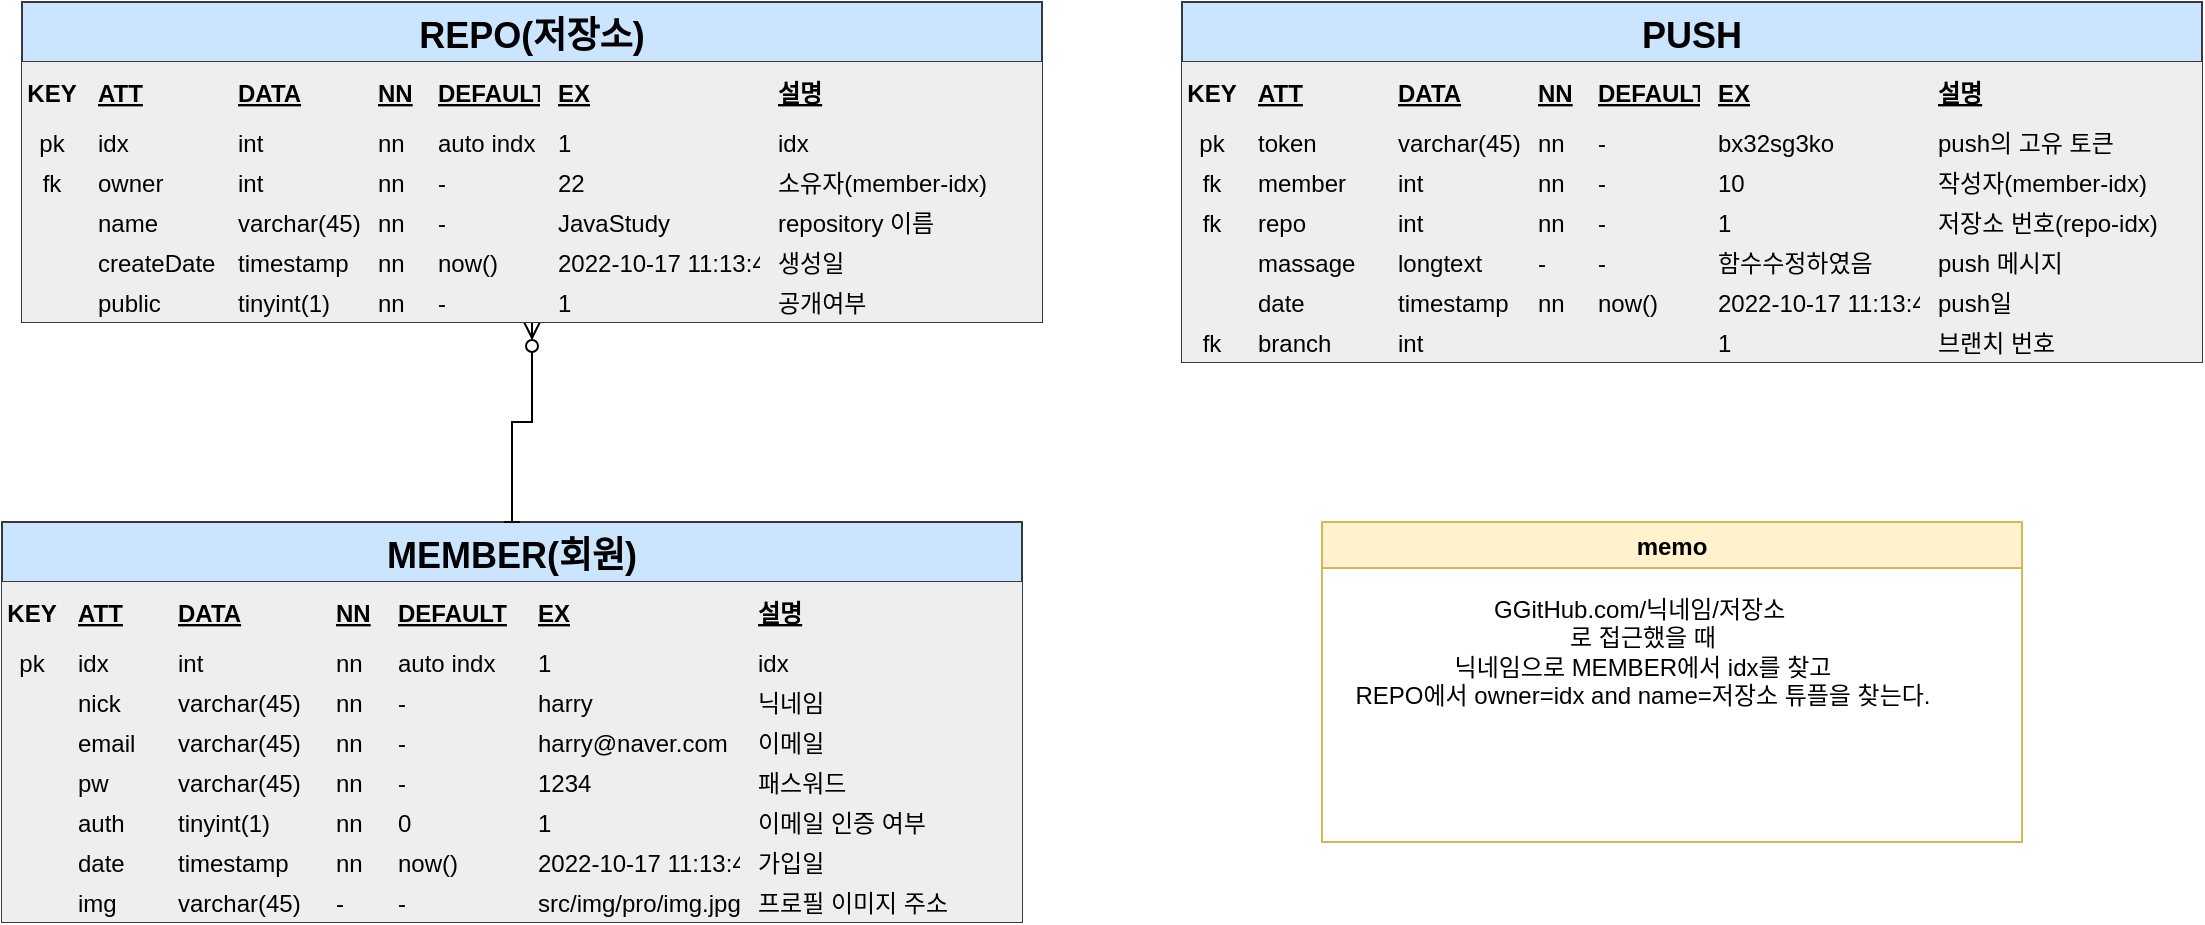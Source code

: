 <mxfile version="20.4.1" type="github">
  <diagram id="R2lEEEUBdFMjLlhIrx00" name="Page-1">
    <mxGraphModel dx="2220" dy="2787" grid="1" gridSize="10" guides="1" tooltips="1" connect="1" arrows="1" fold="1" page="1" pageScale="1" pageWidth="1200" pageHeight="1920" math="0" shadow="0" extFonts="Permanent Marker^https://fonts.googleapis.com/css?family=Permanent+Marker">
      <root>
        <mxCell id="0" />
        <mxCell id="1" parent="0" />
        <object label="MEMBER(회원)" idx="" id="C-vyLk0tnHw3VtMMgP7b-23">
          <mxCell style="shape=table;startSize=30;container=1;collapsible=1;childLayout=tableLayout;fixedRows=1;rowLines=0;fontStyle=1;align=center;resizeLast=1;fillColor=#cce5ff;strokeColor=#36393d;fontSize=18;" parent="1" vertex="1">
            <mxGeometry x="-1180" y="-740" width="510" height="200" as="geometry" />
          </mxCell>
        </object>
        <mxCell id="C-vyLk0tnHw3VtMMgP7b-24" value="" style="shape=partialRectangle;collapsible=0;dropTarget=0;pointerEvents=0;fillColor=#eeeeee;points=[[0,0.5],[1,0.5]];portConstraint=eastwest;top=0;left=0;right=0;bottom=1;strokeColor=#36393d;" parent="C-vyLk0tnHw3VtMMgP7b-23" vertex="1">
          <mxGeometry y="30" width="510" height="30" as="geometry" />
        </mxCell>
        <mxCell id="C-vyLk0tnHw3VtMMgP7b-25" value="KEY" style="shape=partialRectangle;overflow=hidden;connectable=0;fillColor=#eeeeee;top=0;left=0;bottom=0;right=0;fontStyle=1;strokeColor=#36393d;" parent="C-vyLk0tnHw3VtMMgP7b-24" vertex="1">
          <mxGeometry width="30" height="30" as="geometry">
            <mxRectangle width="30" height="30" as="alternateBounds" />
          </mxGeometry>
        </mxCell>
        <mxCell id="C-vyLk0tnHw3VtMMgP7b-26" value="ATT" style="shape=partialRectangle;overflow=hidden;connectable=0;fillColor=#eeeeee;top=0;left=0;bottom=0;right=0;align=left;spacingLeft=6;fontStyle=5;strokeColor=#36393d;" parent="C-vyLk0tnHw3VtMMgP7b-24" vertex="1">
          <mxGeometry x="30" width="50" height="30" as="geometry">
            <mxRectangle width="50" height="30" as="alternateBounds" />
          </mxGeometry>
        </mxCell>
        <mxCell id="lmOcfVDpMMb4SoSBJFk1-18" value="DATA" style="shape=partialRectangle;overflow=hidden;connectable=0;fillColor=#eeeeee;top=0;left=0;bottom=0;right=0;align=left;spacingLeft=6;fontStyle=5;strokeColor=#36393d;" parent="C-vyLk0tnHw3VtMMgP7b-24" vertex="1">
          <mxGeometry x="80" width="79" height="30" as="geometry">
            <mxRectangle width="79" height="30" as="alternateBounds" />
          </mxGeometry>
        </mxCell>
        <mxCell id="lmOcfVDpMMb4SoSBJFk1-21" value="NN" style="shape=partialRectangle;overflow=hidden;connectable=0;fillColor=#eeeeee;top=0;left=0;bottom=0;right=0;align=left;spacingLeft=6;fontStyle=5;strokeColor=#36393d;" parent="C-vyLk0tnHw3VtMMgP7b-24" vertex="1">
          <mxGeometry x="159" width="31" height="30" as="geometry">
            <mxRectangle width="31" height="30" as="alternateBounds" />
          </mxGeometry>
        </mxCell>
        <mxCell id="lmOcfVDpMMb4SoSBJFk1-23" value="DEFAULT" style="shape=partialRectangle;overflow=hidden;connectable=0;fillColor=#eeeeee;top=0;left=0;bottom=0;right=0;align=left;spacingLeft=6;fontStyle=5;strokeColor=#36393d;" parent="C-vyLk0tnHw3VtMMgP7b-24" vertex="1">
          <mxGeometry x="190" width="70" height="30" as="geometry">
            <mxRectangle width="70" height="30" as="alternateBounds" />
          </mxGeometry>
        </mxCell>
        <mxCell id="lmOcfVDpMMb4SoSBJFk1-63" value="EX" style="shape=partialRectangle;overflow=hidden;connectable=0;fillColor=#eeeeee;top=0;left=0;bottom=0;right=0;align=left;spacingLeft=6;fontStyle=5;strokeColor=#36393d;" parent="C-vyLk0tnHw3VtMMgP7b-24" vertex="1">
          <mxGeometry x="260" width="110" height="30" as="geometry">
            <mxRectangle width="110" height="30" as="alternateBounds" />
          </mxGeometry>
        </mxCell>
        <mxCell id="yEf2gbcgYrwrFwAvnMjx-94" value="설명" style="shape=partialRectangle;overflow=hidden;connectable=0;fillColor=#eeeeee;top=0;left=0;bottom=0;right=0;align=left;spacingLeft=6;fontStyle=5;strokeColor=#36393d;" vertex="1" parent="C-vyLk0tnHw3VtMMgP7b-24">
          <mxGeometry x="370" width="140" height="30" as="geometry">
            <mxRectangle width="140" height="30" as="alternateBounds" />
          </mxGeometry>
        </mxCell>
        <mxCell id="lmOcfVDpMMb4SoSBJFk1-57" style="shape=partialRectangle;collapsible=0;dropTarget=0;pointerEvents=0;fillColor=#eeeeee;points=[[0,0.5],[1,0.5]];portConstraint=eastwest;top=0;left=0;right=0;bottom=0;strokeColor=#36393d;" parent="C-vyLk0tnHw3VtMMgP7b-23" vertex="1">
          <mxGeometry y="60" width="510" height="20" as="geometry" />
        </mxCell>
        <mxCell id="lmOcfVDpMMb4SoSBJFk1-58" value="pk" style="shape=partialRectangle;overflow=hidden;connectable=0;fillColor=#eeeeee;top=0;left=0;bottom=0;right=0;strokeColor=#36393d;" parent="lmOcfVDpMMb4SoSBJFk1-57" vertex="1">
          <mxGeometry width="30" height="20" as="geometry">
            <mxRectangle width="30" height="20" as="alternateBounds" />
          </mxGeometry>
        </mxCell>
        <mxCell id="lmOcfVDpMMb4SoSBJFk1-59" value="idx" style="shape=partialRectangle;overflow=hidden;connectable=0;fillColor=#eeeeee;top=0;left=0;bottom=0;right=0;align=left;spacingLeft=6;strokeColor=#36393d;" parent="lmOcfVDpMMb4SoSBJFk1-57" vertex="1">
          <mxGeometry x="30" width="50" height="20" as="geometry">
            <mxRectangle width="50" height="20" as="alternateBounds" />
          </mxGeometry>
        </mxCell>
        <mxCell id="lmOcfVDpMMb4SoSBJFk1-60" value="int" style="shape=partialRectangle;overflow=hidden;connectable=0;fillColor=#eeeeee;top=0;left=0;bottom=0;right=0;align=left;spacingLeft=6;strokeColor=#36393d;" parent="lmOcfVDpMMb4SoSBJFk1-57" vertex="1">
          <mxGeometry x="80" width="79" height="20" as="geometry">
            <mxRectangle width="79" height="20" as="alternateBounds" />
          </mxGeometry>
        </mxCell>
        <mxCell id="lmOcfVDpMMb4SoSBJFk1-61" value="nn" style="shape=partialRectangle;overflow=hidden;connectable=0;fillColor=#eeeeee;top=0;left=0;bottom=0;right=0;align=left;spacingLeft=6;strokeColor=#36393d;" parent="lmOcfVDpMMb4SoSBJFk1-57" vertex="1">
          <mxGeometry x="159" width="31" height="20" as="geometry">
            <mxRectangle width="31" height="20" as="alternateBounds" />
          </mxGeometry>
        </mxCell>
        <mxCell id="lmOcfVDpMMb4SoSBJFk1-62" value="auto indx" style="shape=partialRectangle;overflow=hidden;connectable=0;fillColor=#eeeeee;top=0;left=0;bottom=0;right=0;align=left;spacingLeft=6;strokeColor=#36393d;" parent="lmOcfVDpMMb4SoSBJFk1-57" vertex="1">
          <mxGeometry x="190" width="70" height="20" as="geometry">
            <mxRectangle width="70" height="20" as="alternateBounds" />
          </mxGeometry>
        </mxCell>
        <mxCell id="lmOcfVDpMMb4SoSBJFk1-64" value="1" style="shape=partialRectangle;overflow=hidden;connectable=0;fillColor=#eeeeee;top=0;left=0;bottom=0;right=0;align=left;spacingLeft=6;strokeColor=#36393d;" parent="lmOcfVDpMMb4SoSBJFk1-57" vertex="1">
          <mxGeometry x="260" width="110" height="20" as="geometry">
            <mxRectangle width="110" height="20" as="alternateBounds" />
          </mxGeometry>
        </mxCell>
        <mxCell id="yEf2gbcgYrwrFwAvnMjx-95" value="idx" style="shape=partialRectangle;overflow=hidden;connectable=0;fillColor=#eeeeee;top=0;left=0;bottom=0;right=0;align=left;spacingLeft=6;strokeColor=#36393d;" vertex="1" parent="lmOcfVDpMMb4SoSBJFk1-57">
          <mxGeometry x="370" width="140" height="20" as="geometry">
            <mxRectangle width="140" height="20" as="alternateBounds" />
          </mxGeometry>
        </mxCell>
        <mxCell id="C-vyLk0tnHw3VtMMgP7b-27" value="" style="shape=partialRectangle;collapsible=0;dropTarget=0;pointerEvents=0;fillColor=#eeeeee;points=[[0,0.5],[1,0.5]];portConstraint=eastwest;top=0;left=0;right=0;bottom=0;strokeColor=#36393d;" parent="C-vyLk0tnHw3VtMMgP7b-23" vertex="1">
          <mxGeometry y="80" width="510" height="20" as="geometry" />
        </mxCell>
        <mxCell id="C-vyLk0tnHw3VtMMgP7b-28" value="" style="shape=partialRectangle;overflow=hidden;connectable=0;fillColor=#eeeeee;top=0;left=0;bottom=0;right=0;strokeColor=#36393d;" parent="C-vyLk0tnHw3VtMMgP7b-27" vertex="1">
          <mxGeometry width="30" height="20" as="geometry">
            <mxRectangle width="30" height="20" as="alternateBounds" />
          </mxGeometry>
        </mxCell>
        <mxCell id="C-vyLk0tnHw3VtMMgP7b-29" value="nick" style="shape=partialRectangle;overflow=hidden;connectable=0;fillColor=#eeeeee;top=0;left=0;bottom=0;right=0;align=left;spacingLeft=6;strokeColor=#36393d;" parent="C-vyLk0tnHw3VtMMgP7b-27" vertex="1">
          <mxGeometry x="30" width="50" height="20" as="geometry">
            <mxRectangle width="50" height="20" as="alternateBounds" />
          </mxGeometry>
        </mxCell>
        <mxCell id="lmOcfVDpMMb4SoSBJFk1-19" value="varchar(45)" style="shape=partialRectangle;overflow=hidden;connectable=0;fillColor=#eeeeee;top=0;left=0;bottom=0;right=0;align=left;spacingLeft=6;strokeColor=#36393d;" parent="C-vyLk0tnHw3VtMMgP7b-27" vertex="1">
          <mxGeometry x="80" width="79" height="20" as="geometry">
            <mxRectangle width="79" height="20" as="alternateBounds" />
          </mxGeometry>
        </mxCell>
        <mxCell id="lmOcfVDpMMb4SoSBJFk1-22" value="nn" style="shape=partialRectangle;overflow=hidden;connectable=0;fillColor=#eeeeee;top=0;left=0;bottom=0;right=0;align=left;spacingLeft=6;strokeColor=#36393d;" parent="C-vyLk0tnHw3VtMMgP7b-27" vertex="1">
          <mxGeometry x="159" width="31" height="20" as="geometry">
            <mxRectangle width="31" height="20" as="alternateBounds" />
          </mxGeometry>
        </mxCell>
        <mxCell id="lmOcfVDpMMb4SoSBJFk1-24" value="-" style="shape=partialRectangle;overflow=hidden;connectable=0;fillColor=#eeeeee;top=0;left=0;bottom=0;right=0;align=left;spacingLeft=6;strokeColor=#36393d;" parent="C-vyLk0tnHw3VtMMgP7b-27" vertex="1">
          <mxGeometry x="190" width="70" height="20" as="geometry">
            <mxRectangle width="70" height="20" as="alternateBounds" />
          </mxGeometry>
        </mxCell>
        <mxCell id="lmOcfVDpMMb4SoSBJFk1-65" value="harry" style="shape=partialRectangle;overflow=hidden;connectable=0;fillColor=#eeeeee;top=0;left=0;bottom=0;right=0;align=left;spacingLeft=6;strokeColor=#36393d;" parent="C-vyLk0tnHw3VtMMgP7b-27" vertex="1">
          <mxGeometry x="260" width="110" height="20" as="geometry">
            <mxRectangle width="110" height="20" as="alternateBounds" />
          </mxGeometry>
        </mxCell>
        <mxCell id="yEf2gbcgYrwrFwAvnMjx-96" value="닉네임" style="shape=partialRectangle;overflow=hidden;connectable=0;fillColor=#eeeeee;top=0;left=0;bottom=0;right=0;align=left;spacingLeft=6;strokeColor=#36393d;" vertex="1" parent="C-vyLk0tnHw3VtMMgP7b-27">
          <mxGeometry x="370" width="140" height="20" as="geometry">
            <mxRectangle width="140" height="20" as="alternateBounds" />
          </mxGeometry>
        </mxCell>
        <mxCell id="lmOcfVDpMMb4SoSBJFk1-25" style="shape=partialRectangle;collapsible=0;dropTarget=0;pointerEvents=0;fillColor=#eeeeee;points=[[0,0.5],[1,0.5]];portConstraint=eastwest;top=0;left=0;right=0;bottom=0;strokeColor=#36393d;" parent="C-vyLk0tnHw3VtMMgP7b-23" vertex="1">
          <mxGeometry y="100" width="510" height="20" as="geometry" />
        </mxCell>
        <mxCell id="lmOcfVDpMMb4SoSBJFk1-26" style="shape=partialRectangle;overflow=hidden;connectable=0;fillColor=#eeeeee;top=0;left=0;bottom=0;right=0;strokeColor=#36393d;" parent="lmOcfVDpMMb4SoSBJFk1-25" vertex="1">
          <mxGeometry width="30" height="20" as="geometry">
            <mxRectangle width="30" height="20" as="alternateBounds" />
          </mxGeometry>
        </mxCell>
        <mxCell id="lmOcfVDpMMb4SoSBJFk1-27" value="email" style="shape=partialRectangle;overflow=hidden;connectable=0;fillColor=#eeeeee;top=0;left=0;bottom=0;right=0;align=left;spacingLeft=6;strokeColor=#36393d;" parent="lmOcfVDpMMb4SoSBJFk1-25" vertex="1">
          <mxGeometry x="30" width="50" height="20" as="geometry">
            <mxRectangle width="50" height="20" as="alternateBounds" />
          </mxGeometry>
        </mxCell>
        <mxCell id="lmOcfVDpMMb4SoSBJFk1-28" value="varchar(45)" style="shape=partialRectangle;overflow=hidden;connectable=0;fillColor=#eeeeee;top=0;left=0;bottom=0;right=0;align=left;spacingLeft=6;strokeColor=#36393d;" parent="lmOcfVDpMMb4SoSBJFk1-25" vertex="1">
          <mxGeometry x="80" width="79" height="20" as="geometry">
            <mxRectangle width="79" height="20" as="alternateBounds" />
          </mxGeometry>
        </mxCell>
        <mxCell id="lmOcfVDpMMb4SoSBJFk1-29" value="nn" style="shape=partialRectangle;overflow=hidden;connectable=0;fillColor=#eeeeee;top=0;left=0;bottom=0;right=0;align=left;spacingLeft=6;strokeColor=#36393d;" parent="lmOcfVDpMMb4SoSBJFk1-25" vertex="1">
          <mxGeometry x="159" width="31" height="20" as="geometry">
            <mxRectangle width="31" height="20" as="alternateBounds" />
          </mxGeometry>
        </mxCell>
        <mxCell id="lmOcfVDpMMb4SoSBJFk1-30" value="-" style="shape=partialRectangle;overflow=hidden;connectable=0;fillColor=#eeeeee;top=0;left=0;bottom=0;right=0;align=left;spacingLeft=6;strokeColor=#36393d;" parent="lmOcfVDpMMb4SoSBJFk1-25" vertex="1">
          <mxGeometry x="190" width="70" height="20" as="geometry">
            <mxRectangle width="70" height="20" as="alternateBounds" />
          </mxGeometry>
        </mxCell>
        <mxCell id="lmOcfVDpMMb4SoSBJFk1-66" value="harry@naver.com" style="shape=partialRectangle;overflow=hidden;connectable=0;fillColor=#eeeeee;top=0;left=0;bottom=0;right=0;align=left;spacingLeft=6;strokeColor=#36393d;" parent="lmOcfVDpMMb4SoSBJFk1-25" vertex="1">
          <mxGeometry x="260" width="110" height="20" as="geometry">
            <mxRectangle width="110" height="20" as="alternateBounds" />
          </mxGeometry>
        </mxCell>
        <mxCell id="yEf2gbcgYrwrFwAvnMjx-97" value="이메일" style="shape=partialRectangle;overflow=hidden;connectable=0;fillColor=#eeeeee;top=0;left=0;bottom=0;right=0;align=left;spacingLeft=6;strokeColor=#36393d;" vertex="1" parent="lmOcfVDpMMb4SoSBJFk1-25">
          <mxGeometry x="370" width="140" height="20" as="geometry">
            <mxRectangle width="140" height="20" as="alternateBounds" />
          </mxGeometry>
        </mxCell>
        <mxCell id="lmOcfVDpMMb4SoSBJFk1-45" style="shape=partialRectangle;collapsible=0;dropTarget=0;pointerEvents=0;fillColor=#eeeeee;points=[[0,0.5],[1,0.5]];portConstraint=eastwest;top=0;left=0;right=0;bottom=0;strokeColor=#36393d;" parent="C-vyLk0tnHw3VtMMgP7b-23" vertex="1">
          <mxGeometry y="120" width="510" height="20" as="geometry" />
        </mxCell>
        <mxCell id="lmOcfVDpMMb4SoSBJFk1-46" style="shape=partialRectangle;overflow=hidden;connectable=0;fillColor=#eeeeee;top=0;left=0;bottom=0;right=0;strokeColor=#36393d;" parent="lmOcfVDpMMb4SoSBJFk1-45" vertex="1">
          <mxGeometry width="30" height="20" as="geometry">
            <mxRectangle width="30" height="20" as="alternateBounds" />
          </mxGeometry>
        </mxCell>
        <mxCell id="lmOcfVDpMMb4SoSBJFk1-47" value="pw " style="shape=partialRectangle;overflow=hidden;connectable=0;fillColor=#eeeeee;top=0;left=0;bottom=0;right=0;align=left;spacingLeft=6;strokeColor=#36393d;" parent="lmOcfVDpMMb4SoSBJFk1-45" vertex="1">
          <mxGeometry x="30" width="50" height="20" as="geometry">
            <mxRectangle width="50" height="20" as="alternateBounds" />
          </mxGeometry>
        </mxCell>
        <mxCell id="lmOcfVDpMMb4SoSBJFk1-48" value="varchar(45)" style="shape=partialRectangle;overflow=hidden;connectable=0;fillColor=#eeeeee;top=0;left=0;bottom=0;right=0;align=left;spacingLeft=6;strokeColor=#36393d;" parent="lmOcfVDpMMb4SoSBJFk1-45" vertex="1">
          <mxGeometry x="80" width="79" height="20" as="geometry">
            <mxRectangle width="79" height="20" as="alternateBounds" />
          </mxGeometry>
        </mxCell>
        <mxCell id="lmOcfVDpMMb4SoSBJFk1-49" value="nn" style="shape=partialRectangle;overflow=hidden;connectable=0;fillColor=#eeeeee;top=0;left=0;bottom=0;right=0;align=left;spacingLeft=6;strokeColor=#36393d;" parent="lmOcfVDpMMb4SoSBJFk1-45" vertex="1">
          <mxGeometry x="159" width="31" height="20" as="geometry">
            <mxRectangle width="31" height="20" as="alternateBounds" />
          </mxGeometry>
        </mxCell>
        <mxCell id="lmOcfVDpMMb4SoSBJFk1-50" value="-" style="shape=partialRectangle;overflow=hidden;connectable=0;fillColor=#eeeeee;top=0;left=0;bottom=0;right=0;align=left;spacingLeft=6;strokeColor=#36393d;" parent="lmOcfVDpMMb4SoSBJFk1-45" vertex="1">
          <mxGeometry x="190" width="70" height="20" as="geometry">
            <mxRectangle width="70" height="20" as="alternateBounds" />
          </mxGeometry>
        </mxCell>
        <mxCell id="lmOcfVDpMMb4SoSBJFk1-67" value="1234" style="shape=partialRectangle;overflow=hidden;connectable=0;fillColor=#eeeeee;top=0;left=0;bottom=0;right=0;align=left;spacingLeft=6;strokeColor=#36393d;" parent="lmOcfVDpMMb4SoSBJFk1-45" vertex="1">
          <mxGeometry x="260" width="110" height="20" as="geometry">
            <mxRectangle width="110" height="20" as="alternateBounds" />
          </mxGeometry>
        </mxCell>
        <mxCell id="yEf2gbcgYrwrFwAvnMjx-98" value="패스워드" style="shape=partialRectangle;overflow=hidden;connectable=0;fillColor=#eeeeee;top=0;left=0;bottom=0;right=0;align=left;spacingLeft=6;strokeColor=#36393d;" vertex="1" parent="lmOcfVDpMMb4SoSBJFk1-45">
          <mxGeometry x="370" width="140" height="20" as="geometry">
            <mxRectangle width="140" height="20" as="alternateBounds" />
          </mxGeometry>
        </mxCell>
        <mxCell id="lmOcfVDpMMb4SoSBJFk1-39" style="shape=partialRectangle;collapsible=0;dropTarget=0;pointerEvents=0;fillColor=#eeeeee;points=[[0,0.5],[1,0.5]];portConstraint=eastwest;top=0;left=0;right=0;bottom=0;strokeColor=#36393d;" parent="C-vyLk0tnHw3VtMMgP7b-23" vertex="1">
          <mxGeometry y="140" width="510" height="20" as="geometry" />
        </mxCell>
        <mxCell id="lmOcfVDpMMb4SoSBJFk1-40" style="shape=partialRectangle;overflow=hidden;connectable=0;fillColor=#eeeeee;top=0;left=0;bottom=0;right=0;strokeColor=#36393d;" parent="lmOcfVDpMMb4SoSBJFk1-39" vertex="1">
          <mxGeometry width="30" height="20" as="geometry">
            <mxRectangle width="30" height="20" as="alternateBounds" />
          </mxGeometry>
        </mxCell>
        <mxCell id="lmOcfVDpMMb4SoSBJFk1-41" value="auth" style="shape=partialRectangle;overflow=hidden;connectable=0;fillColor=#eeeeee;top=0;left=0;bottom=0;right=0;align=left;spacingLeft=6;strokeColor=#36393d;" parent="lmOcfVDpMMb4SoSBJFk1-39" vertex="1">
          <mxGeometry x="30" width="50" height="20" as="geometry">
            <mxRectangle width="50" height="20" as="alternateBounds" />
          </mxGeometry>
        </mxCell>
        <mxCell id="lmOcfVDpMMb4SoSBJFk1-42" value="tinyint(1)" style="shape=partialRectangle;overflow=hidden;connectable=0;fillColor=#eeeeee;top=0;left=0;bottom=0;right=0;align=left;spacingLeft=6;strokeColor=#36393d;" parent="lmOcfVDpMMb4SoSBJFk1-39" vertex="1">
          <mxGeometry x="80" width="79" height="20" as="geometry">
            <mxRectangle width="79" height="20" as="alternateBounds" />
          </mxGeometry>
        </mxCell>
        <mxCell id="lmOcfVDpMMb4SoSBJFk1-43" value="nn" style="shape=partialRectangle;overflow=hidden;connectable=0;fillColor=#eeeeee;top=0;left=0;bottom=0;right=0;align=left;spacingLeft=6;strokeColor=#36393d;" parent="lmOcfVDpMMb4SoSBJFk1-39" vertex="1">
          <mxGeometry x="159" width="31" height="20" as="geometry">
            <mxRectangle width="31" height="20" as="alternateBounds" />
          </mxGeometry>
        </mxCell>
        <mxCell id="lmOcfVDpMMb4SoSBJFk1-44" value="0" style="shape=partialRectangle;overflow=hidden;connectable=0;fillColor=#eeeeee;top=0;left=0;bottom=0;right=0;align=left;spacingLeft=6;strokeColor=#36393d;" parent="lmOcfVDpMMb4SoSBJFk1-39" vertex="1">
          <mxGeometry x="190" width="70" height="20" as="geometry">
            <mxRectangle width="70" height="20" as="alternateBounds" />
          </mxGeometry>
        </mxCell>
        <mxCell id="lmOcfVDpMMb4SoSBJFk1-68" value="1" style="shape=partialRectangle;overflow=hidden;connectable=0;fillColor=#eeeeee;top=0;left=0;bottom=0;right=0;align=left;spacingLeft=6;strokeColor=#36393d;" parent="lmOcfVDpMMb4SoSBJFk1-39" vertex="1">
          <mxGeometry x="260" width="110" height="20" as="geometry">
            <mxRectangle width="110" height="20" as="alternateBounds" />
          </mxGeometry>
        </mxCell>
        <mxCell id="yEf2gbcgYrwrFwAvnMjx-99" value="이메일 인증 여부" style="shape=partialRectangle;overflow=hidden;connectable=0;fillColor=#eeeeee;top=0;left=0;bottom=0;right=0;align=left;spacingLeft=6;strokeColor=#36393d;" vertex="1" parent="lmOcfVDpMMb4SoSBJFk1-39">
          <mxGeometry x="370" width="140" height="20" as="geometry">
            <mxRectangle width="140" height="20" as="alternateBounds" />
          </mxGeometry>
        </mxCell>
        <mxCell id="lmOcfVDpMMb4SoSBJFk1-33" style="shape=partialRectangle;collapsible=0;dropTarget=0;pointerEvents=0;fillColor=#eeeeee;points=[[0,0.5],[1,0.5]];portConstraint=eastwest;top=0;left=0;right=0;bottom=0;strokeColor=#36393d;" parent="C-vyLk0tnHw3VtMMgP7b-23" vertex="1">
          <mxGeometry y="160" width="510" height="20" as="geometry" />
        </mxCell>
        <mxCell id="lmOcfVDpMMb4SoSBJFk1-34" style="shape=partialRectangle;overflow=hidden;connectable=0;fillColor=#eeeeee;top=0;left=0;bottom=0;right=0;strokeColor=#36393d;" parent="lmOcfVDpMMb4SoSBJFk1-33" vertex="1">
          <mxGeometry width="30" height="20" as="geometry">
            <mxRectangle width="30" height="20" as="alternateBounds" />
          </mxGeometry>
        </mxCell>
        <mxCell id="lmOcfVDpMMb4SoSBJFk1-35" value="date" style="shape=partialRectangle;overflow=hidden;connectable=0;fillColor=#eeeeee;top=0;left=0;bottom=0;right=0;align=left;spacingLeft=6;strokeColor=#36393d;" parent="lmOcfVDpMMb4SoSBJFk1-33" vertex="1">
          <mxGeometry x="30" width="50" height="20" as="geometry">
            <mxRectangle width="50" height="20" as="alternateBounds" />
          </mxGeometry>
        </mxCell>
        <mxCell id="lmOcfVDpMMb4SoSBJFk1-36" value="timestamp" style="shape=partialRectangle;overflow=hidden;connectable=0;fillColor=#eeeeee;top=0;left=0;bottom=0;right=0;align=left;spacingLeft=6;strokeColor=#36393d;" parent="lmOcfVDpMMb4SoSBJFk1-33" vertex="1">
          <mxGeometry x="80" width="79" height="20" as="geometry">
            <mxRectangle width="79" height="20" as="alternateBounds" />
          </mxGeometry>
        </mxCell>
        <mxCell id="lmOcfVDpMMb4SoSBJFk1-37" value="nn" style="shape=partialRectangle;overflow=hidden;connectable=0;fillColor=#eeeeee;top=0;left=0;bottom=0;right=0;align=left;spacingLeft=6;strokeColor=#36393d;" parent="lmOcfVDpMMb4SoSBJFk1-33" vertex="1">
          <mxGeometry x="159" width="31" height="20" as="geometry">
            <mxRectangle width="31" height="20" as="alternateBounds" />
          </mxGeometry>
        </mxCell>
        <mxCell id="lmOcfVDpMMb4SoSBJFk1-38" value="now()" style="shape=partialRectangle;overflow=hidden;connectable=0;fillColor=#eeeeee;top=0;left=0;bottom=0;right=0;align=left;spacingLeft=6;strokeColor=#36393d;" parent="lmOcfVDpMMb4SoSBJFk1-33" vertex="1">
          <mxGeometry x="190" width="70" height="20" as="geometry">
            <mxRectangle width="70" height="20" as="alternateBounds" />
          </mxGeometry>
        </mxCell>
        <mxCell id="lmOcfVDpMMb4SoSBJFk1-69" value="2022-10-17 11:13:46" style="shape=partialRectangle;overflow=hidden;connectable=0;fillColor=#eeeeee;top=0;left=0;bottom=0;right=0;align=left;spacingLeft=6;strokeColor=#36393d;" parent="lmOcfVDpMMb4SoSBJFk1-33" vertex="1">
          <mxGeometry x="260" width="110" height="20" as="geometry">
            <mxRectangle width="110" height="20" as="alternateBounds" />
          </mxGeometry>
        </mxCell>
        <mxCell id="yEf2gbcgYrwrFwAvnMjx-100" value="가입일" style="shape=partialRectangle;overflow=hidden;connectable=0;fillColor=#eeeeee;top=0;left=0;bottom=0;right=0;align=left;spacingLeft=6;strokeColor=#36393d;" vertex="1" parent="lmOcfVDpMMb4SoSBJFk1-33">
          <mxGeometry x="370" width="140" height="20" as="geometry">
            <mxRectangle width="140" height="20" as="alternateBounds" />
          </mxGeometry>
        </mxCell>
        <mxCell id="yEf2gbcgYrwrFwAvnMjx-418" style="shape=partialRectangle;collapsible=0;dropTarget=0;pointerEvents=0;fillColor=#eeeeee;points=[[0,0.5],[1,0.5]];portConstraint=eastwest;top=0;left=0;right=0;bottom=0;strokeColor=#36393d;" vertex="1" parent="C-vyLk0tnHw3VtMMgP7b-23">
          <mxGeometry y="180" width="510" height="20" as="geometry" />
        </mxCell>
        <mxCell id="yEf2gbcgYrwrFwAvnMjx-419" style="shape=partialRectangle;overflow=hidden;connectable=0;fillColor=#eeeeee;top=0;left=0;bottom=0;right=0;strokeColor=#36393d;" vertex="1" parent="yEf2gbcgYrwrFwAvnMjx-418">
          <mxGeometry width="30" height="20" as="geometry">
            <mxRectangle width="30" height="20" as="alternateBounds" />
          </mxGeometry>
        </mxCell>
        <mxCell id="yEf2gbcgYrwrFwAvnMjx-420" value="img" style="shape=partialRectangle;overflow=hidden;connectable=0;fillColor=#eeeeee;top=0;left=0;bottom=0;right=0;align=left;spacingLeft=6;strokeColor=#36393d;" vertex="1" parent="yEf2gbcgYrwrFwAvnMjx-418">
          <mxGeometry x="30" width="50" height="20" as="geometry">
            <mxRectangle width="50" height="20" as="alternateBounds" />
          </mxGeometry>
        </mxCell>
        <mxCell id="yEf2gbcgYrwrFwAvnMjx-421" value="varchar(45)" style="shape=partialRectangle;overflow=hidden;connectable=0;fillColor=#eeeeee;top=0;left=0;bottom=0;right=0;align=left;spacingLeft=6;strokeColor=#36393d;" vertex="1" parent="yEf2gbcgYrwrFwAvnMjx-418">
          <mxGeometry x="80" width="79" height="20" as="geometry">
            <mxRectangle width="79" height="20" as="alternateBounds" />
          </mxGeometry>
        </mxCell>
        <mxCell id="yEf2gbcgYrwrFwAvnMjx-422" value="-" style="shape=partialRectangle;overflow=hidden;connectable=0;fillColor=#eeeeee;top=0;left=0;bottom=0;right=0;align=left;spacingLeft=6;strokeColor=#36393d;" vertex="1" parent="yEf2gbcgYrwrFwAvnMjx-418">
          <mxGeometry x="159" width="31" height="20" as="geometry">
            <mxRectangle width="31" height="20" as="alternateBounds" />
          </mxGeometry>
        </mxCell>
        <mxCell id="yEf2gbcgYrwrFwAvnMjx-423" value="-" style="shape=partialRectangle;overflow=hidden;connectable=0;fillColor=#eeeeee;top=0;left=0;bottom=0;right=0;align=left;spacingLeft=6;strokeColor=#36393d;" vertex="1" parent="yEf2gbcgYrwrFwAvnMjx-418">
          <mxGeometry x="190" width="70" height="20" as="geometry">
            <mxRectangle width="70" height="20" as="alternateBounds" />
          </mxGeometry>
        </mxCell>
        <mxCell id="yEf2gbcgYrwrFwAvnMjx-424" value="src/img/pro/img.jpg" style="shape=partialRectangle;overflow=hidden;connectable=0;fillColor=#eeeeee;top=0;left=0;bottom=0;right=0;align=left;spacingLeft=6;strokeColor=#36393d;" vertex="1" parent="yEf2gbcgYrwrFwAvnMjx-418">
          <mxGeometry x="260" width="110" height="20" as="geometry">
            <mxRectangle width="110" height="20" as="alternateBounds" />
          </mxGeometry>
        </mxCell>
        <mxCell id="yEf2gbcgYrwrFwAvnMjx-425" value="프로필 이미지 주소" style="shape=partialRectangle;overflow=hidden;connectable=0;fillColor=#eeeeee;top=0;left=0;bottom=0;right=0;align=left;spacingLeft=6;strokeColor=#36393d;" vertex="1" parent="yEf2gbcgYrwrFwAvnMjx-418">
          <mxGeometry x="370" width="140" height="20" as="geometry">
            <mxRectangle width="140" height="20" as="alternateBounds" />
          </mxGeometry>
        </mxCell>
        <mxCell id="yEf2gbcgYrwrFwAvnMjx-368" style="edgeStyle=orthogonalEdgeStyle;rounded=0;orthogonalLoop=1;jettySize=auto;html=1;endArrow=baseDash;endFill=0;startArrow=ERzeroToMany;startFill=0;" edge="1" parent="1" source="yEf2gbcgYrwrFwAvnMjx-303" target="C-vyLk0tnHw3VtMMgP7b-23">
          <mxGeometry relative="1" as="geometry" />
        </mxCell>
        <object label="REPO(저장소)" idx="" id="yEf2gbcgYrwrFwAvnMjx-303">
          <mxCell style="shape=table;startSize=30;container=1;collapsible=1;childLayout=tableLayout;fixedRows=1;rowLines=0;fontStyle=1;align=center;resizeLast=1;fillColor=#cce5ff;strokeColor=#36393d;fontSize=18;" vertex="1" parent="1">
            <mxGeometry x="-1170" y="-1000" width="510" height="160" as="geometry" />
          </mxCell>
        </object>
        <mxCell id="yEf2gbcgYrwrFwAvnMjx-304" value="" style="shape=partialRectangle;collapsible=0;dropTarget=0;pointerEvents=0;fillColor=#eeeeee;points=[[0,0.5],[1,0.5]];portConstraint=eastwest;top=0;left=0;right=0;bottom=1;strokeColor=#36393d;" vertex="1" parent="yEf2gbcgYrwrFwAvnMjx-303">
          <mxGeometry y="30" width="510" height="30" as="geometry" />
        </mxCell>
        <mxCell id="yEf2gbcgYrwrFwAvnMjx-305" value="KEY" style="shape=partialRectangle;overflow=hidden;connectable=0;fillColor=#eeeeee;top=0;left=0;bottom=0;right=0;fontStyle=1;strokeColor=#36393d;" vertex="1" parent="yEf2gbcgYrwrFwAvnMjx-304">
          <mxGeometry width="30" height="30" as="geometry">
            <mxRectangle width="30" height="30" as="alternateBounds" />
          </mxGeometry>
        </mxCell>
        <mxCell id="yEf2gbcgYrwrFwAvnMjx-306" value="ATT" style="shape=partialRectangle;overflow=hidden;connectable=0;fillColor=#eeeeee;top=0;left=0;bottom=0;right=0;align=left;spacingLeft=6;fontStyle=5;strokeColor=#36393d;" vertex="1" parent="yEf2gbcgYrwrFwAvnMjx-304">
          <mxGeometry x="30" width="70" height="30" as="geometry">
            <mxRectangle width="70" height="30" as="alternateBounds" />
          </mxGeometry>
        </mxCell>
        <mxCell id="yEf2gbcgYrwrFwAvnMjx-307" value="DATA" style="shape=partialRectangle;overflow=hidden;connectable=0;fillColor=#eeeeee;top=0;left=0;bottom=0;right=0;align=left;spacingLeft=6;fontStyle=5;strokeColor=#36393d;" vertex="1" parent="yEf2gbcgYrwrFwAvnMjx-304">
          <mxGeometry x="100" width="70" height="30" as="geometry">
            <mxRectangle width="70" height="30" as="alternateBounds" />
          </mxGeometry>
        </mxCell>
        <mxCell id="yEf2gbcgYrwrFwAvnMjx-308" value="NN" style="shape=partialRectangle;overflow=hidden;connectable=0;fillColor=#eeeeee;top=0;left=0;bottom=0;right=0;align=left;spacingLeft=6;fontStyle=5;strokeColor=#36393d;" vertex="1" parent="yEf2gbcgYrwrFwAvnMjx-304">
          <mxGeometry x="170" width="30" height="30" as="geometry">
            <mxRectangle width="30" height="30" as="alternateBounds" />
          </mxGeometry>
        </mxCell>
        <mxCell id="yEf2gbcgYrwrFwAvnMjx-309" value="DEFAULT" style="shape=partialRectangle;overflow=hidden;connectable=0;fillColor=#eeeeee;top=0;left=0;bottom=0;right=0;align=left;spacingLeft=6;fontStyle=5;strokeColor=#36393d;" vertex="1" parent="yEf2gbcgYrwrFwAvnMjx-304">
          <mxGeometry x="200" width="60" height="30" as="geometry">
            <mxRectangle width="60" height="30" as="alternateBounds" />
          </mxGeometry>
        </mxCell>
        <mxCell id="yEf2gbcgYrwrFwAvnMjx-310" value="EX" style="shape=partialRectangle;overflow=hidden;connectable=0;fillColor=#eeeeee;top=0;left=0;bottom=0;right=0;align=left;spacingLeft=6;fontStyle=5;strokeColor=#36393d;" vertex="1" parent="yEf2gbcgYrwrFwAvnMjx-304">
          <mxGeometry x="260" width="110" height="30" as="geometry">
            <mxRectangle width="110" height="30" as="alternateBounds" />
          </mxGeometry>
        </mxCell>
        <mxCell id="yEf2gbcgYrwrFwAvnMjx-311" value="설명" style="shape=partialRectangle;overflow=hidden;connectable=0;fillColor=#eeeeee;top=0;left=0;bottom=0;right=0;align=left;spacingLeft=6;fontStyle=5;strokeColor=#36393d;" vertex="1" parent="yEf2gbcgYrwrFwAvnMjx-304">
          <mxGeometry x="370" width="140" height="30" as="geometry">
            <mxRectangle width="140" height="30" as="alternateBounds" />
          </mxGeometry>
        </mxCell>
        <mxCell id="yEf2gbcgYrwrFwAvnMjx-312" style="shape=partialRectangle;collapsible=0;dropTarget=0;pointerEvents=0;fillColor=#eeeeee;points=[[0,0.5],[1,0.5]];portConstraint=eastwest;top=0;left=0;right=0;bottom=0;strokeColor=#36393d;" vertex="1" parent="yEf2gbcgYrwrFwAvnMjx-303">
          <mxGeometry y="60" width="510" height="20" as="geometry" />
        </mxCell>
        <mxCell id="yEf2gbcgYrwrFwAvnMjx-313" value="pk" style="shape=partialRectangle;overflow=hidden;connectable=0;fillColor=#eeeeee;top=0;left=0;bottom=0;right=0;strokeColor=#36393d;" vertex="1" parent="yEf2gbcgYrwrFwAvnMjx-312">
          <mxGeometry width="30" height="20" as="geometry">
            <mxRectangle width="30" height="20" as="alternateBounds" />
          </mxGeometry>
        </mxCell>
        <mxCell id="yEf2gbcgYrwrFwAvnMjx-314" value="idx" style="shape=partialRectangle;overflow=hidden;connectable=0;fillColor=#eeeeee;top=0;left=0;bottom=0;right=0;align=left;spacingLeft=6;strokeColor=#36393d;" vertex="1" parent="yEf2gbcgYrwrFwAvnMjx-312">
          <mxGeometry x="30" width="70" height="20" as="geometry">
            <mxRectangle width="70" height="20" as="alternateBounds" />
          </mxGeometry>
        </mxCell>
        <mxCell id="yEf2gbcgYrwrFwAvnMjx-315" value="int" style="shape=partialRectangle;overflow=hidden;connectable=0;fillColor=#eeeeee;top=0;left=0;bottom=0;right=0;align=left;spacingLeft=6;strokeColor=#36393d;" vertex="1" parent="yEf2gbcgYrwrFwAvnMjx-312">
          <mxGeometry x="100" width="70" height="20" as="geometry">
            <mxRectangle width="70" height="20" as="alternateBounds" />
          </mxGeometry>
        </mxCell>
        <mxCell id="yEf2gbcgYrwrFwAvnMjx-316" value="nn" style="shape=partialRectangle;overflow=hidden;connectable=0;fillColor=#eeeeee;top=0;left=0;bottom=0;right=0;align=left;spacingLeft=6;strokeColor=#36393d;" vertex="1" parent="yEf2gbcgYrwrFwAvnMjx-312">
          <mxGeometry x="170" width="30" height="20" as="geometry">
            <mxRectangle width="30" height="20" as="alternateBounds" />
          </mxGeometry>
        </mxCell>
        <mxCell id="yEf2gbcgYrwrFwAvnMjx-317" value="auto indx" style="shape=partialRectangle;overflow=hidden;connectable=0;fillColor=#eeeeee;top=0;left=0;bottom=0;right=0;align=left;spacingLeft=6;strokeColor=#36393d;" vertex="1" parent="yEf2gbcgYrwrFwAvnMjx-312">
          <mxGeometry x="200" width="60" height="20" as="geometry">
            <mxRectangle width="60" height="20" as="alternateBounds" />
          </mxGeometry>
        </mxCell>
        <mxCell id="yEf2gbcgYrwrFwAvnMjx-318" value="1" style="shape=partialRectangle;overflow=hidden;connectable=0;fillColor=#eeeeee;top=0;left=0;bottom=0;right=0;align=left;spacingLeft=6;strokeColor=#36393d;" vertex="1" parent="yEf2gbcgYrwrFwAvnMjx-312">
          <mxGeometry x="260" width="110" height="20" as="geometry">
            <mxRectangle width="110" height="20" as="alternateBounds" />
          </mxGeometry>
        </mxCell>
        <mxCell id="yEf2gbcgYrwrFwAvnMjx-319" value="idx" style="shape=partialRectangle;overflow=hidden;connectable=0;fillColor=#eeeeee;top=0;left=0;bottom=0;right=0;align=left;spacingLeft=6;strokeColor=#36393d;" vertex="1" parent="yEf2gbcgYrwrFwAvnMjx-312">
          <mxGeometry x="370" width="140" height="20" as="geometry">
            <mxRectangle width="140" height="20" as="alternateBounds" />
          </mxGeometry>
        </mxCell>
        <mxCell id="yEf2gbcgYrwrFwAvnMjx-320" value="" style="shape=partialRectangle;collapsible=0;dropTarget=0;pointerEvents=0;fillColor=#eeeeee;points=[[0,0.5],[1,0.5]];portConstraint=eastwest;top=0;left=0;right=0;bottom=0;strokeColor=#36393d;" vertex="1" parent="yEf2gbcgYrwrFwAvnMjx-303">
          <mxGeometry y="80" width="510" height="20" as="geometry" />
        </mxCell>
        <mxCell id="yEf2gbcgYrwrFwAvnMjx-321" value="fk" style="shape=partialRectangle;overflow=hidden;connectable=0;fillColor=#eeeeee;top=0;left=0;bottom=0;right=0;strokeColor=#36393d;" vertex="1" parent="yEf2gbcgYrwrFwAvnMjx-320">
          <mxGeometry width="30" height="20" as="geometry">
            <mxRectangle width="30" height="20" as="alternateBounds" />
          </mxGeometry>
        </mxCell>
        <mxCell id="yEf2gbcgYrwrFwAvnMjx-322" value="owner" style="shape=partialRectangle;overflow=hidden;connectable=0;fillColor=#eeeeee;top=0;left=0;bottom=0;right=0;align=left;spacingLeft=6;strokeColor=#36393d;" vertex="1" parent="yEf2gbcgYrwrFwAvnMjx-320">
          <mxGeometry x="30" width="70" height="20" as="geometry">
            <mxRectangle width="70" height="20" as="alternateBounds" />
          </mxGeometry>
        </mxCell>
        <mxCell id="yEf2gbcgYrwrFwAvnMjx-323" value="int" style="shape=partialRectangle;overflow=hidden;connectable=0;fillColor=#eeeeee;top=0;left=0;bottom=0;right=0;align=left;spacingLeft=6;strokeColor=#36393d;" vertex="1" parent="yEf2gbcgYrwrFwAvnMjx-320">
          <mxGeometry x="100" width="70" height="20" as="geometry">
            <mxRectangle width="70" height="20" as="alternateBounds" />
          </mxGeometry>
        </mxCell>
        <mxCell id="yEf2gbcgYrwrFwAvnMjx-324" value="nn" style="shape=partialRectangle;overflow=hidden;connectable=0;fillColor=#eeeeee;top=0;left=0;bottom=0;right=0;align=left;spacingLeft=6;strokeColor=#36393d;" vertex="1" parent="yEf2gbcgYrwrFwAvnMjx-320">
          <mxGeometry x="170" width="30" height="20" as="geometry">
            <mxRectangle width="30" height="20" as="alternateBounds" />
          </mxGeometry>
        </mxCell>
        <mxCell id="yEf2gbcgYrwrFwAvnMjx-325" value="-" style="shape=partialRectangle;overflow=hidden;connectable=0;fillColor=#eeeeee;top=0;left=0;bottom=0;right=0;align=left;spacingLeft=6;strokeColor=#36393d;" vertex="1" parent="yEf2gbcgYrwrFwAvnMjx-320">
          <mxGeometry x="200" width="60" height="20" as="geometry">
            <mxRectangle width="60" height="20" as="alternateBounds" />
          </mxGeometry>
        </mxCell>
        <mxCell id="yEf2gbcgYrwrFwAvnMjx-326" value="22" style="shape=partialRectangle;overflow=hidden;connectable=0;fillColor=#eeeeee;top=0;left=0;bottom=0;right=0;align=left;spacingLeft=6;strokeColor=#36393d;" vertex="1" parent="yEf2gbcgYrwrFwAvnMjx-320">
          <mxGeometry x="260" width="110" height="20" as="geometry">
            <mxRectangle width="110" height="20" as="alternateBounds" />
          </mxGeometry>
        </mxCell>
        <mxCell id="yEf2gbcgYrwrFwAvnMjx-327" value="소유자(member-idx)" style="shape=partialRectangle;overflow=hidden;connectable=0;fillColor=#eeeeee;top=0;left=0;bottom=0;right=0;align=left;spacingLeft=6;strokeColor=#36393d;" vertex="1" parent="yEf2gbcgYrwrFwAvnMjx-320">
          <mxGeometry x="370" width="140" height="20" as="geometry">
            <mxRectangle width="140" height="20" as="alternateBounds" />
          </mxGeometry>
        </mxCell>
        <mxCell id="yEf2gbcgYrwrFwAvnMjx-328" style="shape=partialRectangle;collapsible=0;dropTarget=0;pointerEvents=0;fillColor=#eeeeee;points=[[0,0.5],[1,0.5]];portConstraint=eastwest;top=0;left=0;right=0;bottom=0;strokeColor=#36393d;" vertex="1" parent="yEf2gbcgYrwrFwAvnMjx-303">
          <mxGeometry y="100" width="510" height="20" as="geometry" />
        </mxCell>
        <mxCell id="yEf2gbcgYrwrFwAvnMjx-329" style="shape=partialRectangle;overflow=hidden;connectable=0;fillColor=#eeeeee;top=0;left=0;bottom=0;right=0;strokeColor=#36393d;" vertex="1" parent="yEf2gbcgYrwrFwAvnMjx-328">
          <mxGeometry width="30" height="20" as="geometry">
            <mxRectangle width="30" height="20" as="alternateBounds" />
          </mxGeometry>
        </mxCell>
        <mxCell id="yEf2gbcgYrwrFwAvnMjx-330" value="name" style="shape=partialRectangle;overflow=hidden;connectable=0;fillColor=#eeeeee;top=0;left=0;bottom=0;right=0;align=left;spacingLeft=6;strokeColor=#36393d;" vertex="1" parent="yEf2gbcgYrwrFwAvnMjx-328">
          <mxGeometry x="30" width="70" height="20" as="geometry">
            <mxRectangle width="70" height="20" as="alternateBounds" />
          </mxGeometry>
        </mxCell>
        <mxCell id="yEf2gbcgYrwrFwAvnMjx-331" value="varchar(45)" style="shape=partialRectangle;overflow=hidden;connectable=0;fillColor=#eeeeee;top=0;left=0;bottom=0;right=0;align=left;spacingLeft=6;strokeColor=#36393d;" vertex="1" parent="yEf2gbcgYrwrFwAvnMjx-328">
          <mxGeometry x="100" width="70" height="20" as="geometry">
            <mxRectangle width="70" height="20" as="alternateBounds" />
          </mxGeometry>
        </mxCell>
        <mxCell id="yEf2gbcgYrwrFwAvnMjx-332" value="nn" style="shape=partialRectangle;overflow=hidden;connectable=0;fillColor=#eeeeee;top=0;left=0;bottom=0;right=0;align=left;spacingLeft=6;strokeColor=#36393d;" vertex="1" parent="yEf2gbcgYrwrFwAvnMjx-328">
          <mxGeometry x="170" width="30" height="20" as="geometry">
            <mxRectangle width="30" height="20" as="alternateBounds" />
          </mxGeometry>
        </mxCell>
        <mxCell id="yEf2gbcgYrwrFwAvnMjx-333" value="-" style="shape=partialRectangle;overflow=hidden;connectable=0;fillColor=#eeeeee;top=0;left=0;bottom=0;right=0;align=left;spacingLeft=6;strokeColor=#36393d;" vertex="1" parent="yEf2gbcgYrwrFwAvnMjx-328">
          <mxGeometry x="200" width="60" height="20" as="geometry">
            <mxRectangle width="60" height="20" as="alternateBounds" />
          </mxGeometry>
        </mxCell>
        <mxCell id="yEf2gbcgYrwrFwAvnMjx-334" value="JavaStudy" style="shape=partialRectangle;overflow=hidden;connectable=0;fillColor=#eeeeee;top=0;left=0;bottom=0;right=0;align=left;spacingLeft=6;strokeColor=#36393d;" vertex="1" parent="yEf2gbcgYrwrFwAvnMjx-328">
          <mxGeometry x="260" width="110" height="20" as="geometry">
            <mxRectangle width="110" height="20" as="alternateBounds" />
          </mxGeometry>
        </mxCell>
        <mxCell id="yEf2gbcgYrwrFwAvnMjx-335" value="repository 이름" style="shape=partialRectangle;overflow=hidden;connectable=0;fillColor=#eeeeee;top=0;left=0;bottom=0;right=0;align=left;spacingLeft=6;strokeColor=#36393d;" vertex="1" parent="yEf2gbcgYrwrFwAvnMjx-328">
          <mxGeometry x="370" width="140" height="20" as="geometry">
            <mxRectangle width="140" height="20" as="alternateBounds" />
          </mxGeometry>
        </mxCell>
        <mxCell id="yEf2gbcgYrwrFwAvnMjx-352" style="shape=partialRectangle;collapsible=0;dropTarget=0;pointerEvents=0;fillColor=#eeeeee;points=[[0,0.5],[1,0.5]];portConstraint=eastwest;top=0;left=0;right=0;bottom=0;strokeColor=#36393d;" vertex="1" parent="yEf2gbcgYrwrFwAvnMjx-303">
          <mxGeometry y="120" width="510" height="20" as="geometry" />
        </mxCell>
        <mxCell id="yEf2gbcgYrwrFwAvnMjx-353" style="shape=partialRectangle;overflow=hidden;connectable=0;fillColor=#eeeeee;top=0;left=0;bottom=0;right=0;strokeColor=#36393d;" vertex="1" parent="yEf2gbcgYrwrFwAvnMjx-352">
          <mxGeometry width="30" height="20" as="geometry">
            <mxRectangle width="30" height="20" as="alternateBounds" />
          </mxGeometry>
        </mxCell>
        <mxCell id="yEf2gbcgYrwrFwAvnMjx-354" value="createDate" style="shape=partialRectangle;overflow=hidden;connectable=0;fillColor=#eeeeee;top=0;left=0;bottom=0;right=0;align=left;spacingLeft=6;strokeColor=#36393d;" vertex="1" parent="yEf2gbcgYrwrFwAvnMjx-352">
          <mxGeometry x="30" width="70" height="20" as="geometry">
            <mxRectangle width="70" height="20" as="alternateBounds" />
          </mxGeometry>
        </mxCell>
        <mxCell id="yEf2gbcgYrwrFwAvnMjx-355" value="timestamp" style="shape=partialRectangle;overflow=hidden;connectable=0;fillColor=#eeeeee;top=0;left=0;bottom=0;right=0;align=left;spacingLeft=6;strokeColor=#36393d;" vertex="1" parent="yEf2gbcgYrwrFwAvnMjx-352">
          <mxGeometry x="100" width="70" height="20" as="geometry">
            <mxRectangle width="70" height="20" as="alternateBounds" />
          </mxGeometry>
        </mxCell>
        <mxCell id="yEf2gbcgYrwrFwAvnMjx-356" value="nn" style="shape=partialRectangle;overflow=hidden;connectable=0;fillColor=#eeeeee;top=0;left=0;bottom=0;right=0;align=left;spacingLeft=6;strokeColor=#36393d;" vertex="1" parent="yEf2gbcgYrwrFwAvnMjx-352">
          <mxGeometry x="170" width="30" height="20" as="geometry">
            <mxRectangle width="30" height="20" as="alternateBounds" />
          </mxGeometry>
        </mxCell>
        <mxCell id="yEf2gbcgYrwrFwAvnMjx-357" value="now()" style="shape=partialRectangle;overflow=hidden;connectable=0;fillColor=#eeeeee;top=0;left=0;bottom=0;right=0;align=left;spacingLeft=6;strokeColor=#36393d;" vertex="1" parent="yEf2gbcgYrwrFwAvnMjx-352">
          <mxGeometry x="200" width="60" height="20" as="geometry">
            <mxRectangle width="60" height="20" as="alternateBounds" />
          </mxGeometry>
        </mxCell>
        <mxCell id="yEf2gbcgYrwrFwAvnMjx-358" value="2022-10-17 11:13:46" style="shape=partialRectangle;overflow=hidden;connectable=0;fillColor=#eeeeee;top=0;left=0;bottom=0;right=0;align=left;spacingLeft=6;strokeColor=#36393d;" vertex="1" parent="yEf2gbcgYrwrFwAvnMjx-352">
          <mxGeometry x="260" width="110" height="20" as="geometry">
            <mxRectangle width="110" height="20" as="alternateBounds" />
          </mxGeometry>
        </mxCell>
        <mxCell id="yEf2gbcgYrwrFwAvnMjx-359" value="생성일" style="shape=partialRectangle;overflow=hidden;connectable=0;fillColor=#eeeeee;top=0;left=0;bottom=0;right=0;align=left;spacingLeft=6;strokeColor=#36393d;" vertex="1" parent="yEf2gbcgYrwrFwAvnMjx-352">
          <mxGeometry x="370" width="140" height="20" as="geometry">
            <mxRectangle width="140" height="20" as="alternateBounds" />
          </mxGeometry>
        </mxCell>
        <mxCell id="yEf2gbcgYrwrFwAvnMjx-360" style="shape=partialRectangle;collapsible=0;dropTarget=0;pointerEvents=0;fillColor=#eeeeee;points=[[0,0.5],[1,0.5]];portConstraint=eastwest;top=0;left=0;right=0;bottom=0;strokeColor=#36393d;" vertex="1" parent="yEf2gbcgYrwrFwAvnMjx-303">
          <mxGeometry y="140" width="510" height="20" as="geometry" />
        </mxCell>
        <mxCell id="yEf2gbcgYrwrFwAvnMjx-361" style="shape=partialRectangle;overflow=hidden;connectable=0;fillColor=#eeeeee;top=0;left=0;bottom=0;right=0;strokeColor=#36393d;" vertex="1" parent="yEf2gbcgYrwrFwAvnMjx-360">
          <mxGeometry width="30" height="20" as="geometry">
            <mxRectangle width="30" height="20" as="alternateBounds" />
          </mxGeometry>
        </mxCell>
        <mxCell id="yEf2gbcgYrwrFwAvnMjx-362" value="public" style="shape=partialRectangle;overflow=hidden;connectable=0;fillColor=#eeeeee;top=0;left=0;bottom=0;right=0;align=left;spacingLeft=6;strokeColor=#36393d;" vertex="1" parent="yEf2gbcgYrwrFwAvnMjx-360">
          <mxGeometry x="30" width="70" height="20" as="geometry">
            <mxRectangle width="70" height="20" as="alternateBounds" />
          </mxGeometry>
        </mxCell>
        <mxCell id="yEf2gbcgYrwrFwAvnMjx-363" value="tinyint(1)" style="shape=partialRectangle;overflow=hidden;connectable=0;fillColor=#eeeeee;top=0;left=0;bottom=0;right=0;align=left;spacingLeft=6;strokeColor=#36393d;" vertex="1" parent="yEf2gbcgYrwrFwAvnMjx-360">
          <mxGeometry x="100" width="70" height="20" as="geometry">
            <mxRectangle width="70" height="20" as="alternateBounds" />
          </mxGeometry>
        </mxCell>
        <mxCell id="yEf2gbcgYrwrFwAvnMjx-364" value="nn" style="shape=partialRectangle;overflow=hidden;connectable=0;fillColor=#eeeeee;top=0;left=0;bottom=0;right=0;align=left;spacingLeft=6;strokeColor=#36393d;" vertex="1" parent="yEf2gbcgYrwrFwAvnMjx-360">
          <mxGeometry x="170" width="30" height="20" as="geometry">
            <mxRectangle width="30" height="20" as="alternateBounds" />
          </mxGeometry>
        </mxCell>
        <mxCell id="yEf2gbcgYrwrFwAvnMjx-365" value="-" style="shape=partialRectangle;overflow=hidden;connectable=0;fillColor=#eeeeee;top=0;left=0;bottom=0;right=0;align=left;spacingLeft=6;strokeColor=#36393d;" vertex="1" parent="yEf2gbcgYrwrFwAvnMjx-360">
          <mxGeometry x="200" width="60" height="20" as="geometry">
            <mxRectangle width="60" height="20" as="alternateBounds" />
          </mxGeometry>
        </mxCell>
        <mxCell id="yEf2gbcgYrwrFwAvnMjx-366" value="1" style="shape=partialRectangle;overflow=hidden;connectable=0;fillColor=#eeeeee;top=0;left=0;bottom=0;right=0;align=left;spacingLeft=6;strokeColor=#36393d;" vertex="1" parent="yEf2gbcgYrwrFwAvnMjx-360">
          <mxGeometry x="260" width="110" height="20" as="geometry">
            <mxRectangle width="110" height="20" as="alternateBounds" />
          </mxGeometry>
        </mxCell>
        <mxCell id="yEf2gbcgYrwrFwAvnMjx-367" value="공개여부" style="shape=partialRectangle;overflow=hidden;connectable=0;fillColor=#eeeeee;top=0;left=0;bottom=0;right=0;align=left;spacingLeft=6;strokeColor=#36393d;" vertex="1" parent="yEf2gbcgYrwrFwAvnMjx-360">
          <mxGeometry x="370" width="140" height="20" as="geometry">
            <mxRectangle width="140" height="20" as="alternateBounds" />
          </mxGeometry>
        </mxCell>
        <object label="PUSH" idx="" id="yEf2gbcgYrwrFwAvnMjx-369">
          <mxCell style="shape=table;startSize=30;container=1;collapsible=1;childLayout=tableLayout;fixedRows=1;rowLines=0;fontStyle=1;align=center;resizeLast=1;fillColor=#cce5ff;strokeColor=#36393d;fontSize=18;" vertex="1" parent="1">
            <mxGeometry x="-590" y="-1000" width="510" height="180" as="geometry" />
          </mxCell>
        </object>
        <mxCell id="yEf2gbcgYrwrFwAvnMjx-370" value="" style="shape=partialRectangle;collapsible=0;dropTarget=0;pointerEvents=0;fillColor=#eeeeee;points=[[0,0.5],[1,0.5]];portConstraint=eastwest;top=0;left=0;right=0;bottom=1;strokeColor=#36393d;" vertex="1" parent="yEf2gbcgYrwrFwAvnMjx-369">
          <mxGeometry y="30" width="510" height="30" as="geometry" />
        </mxCell>
        <mxCell id="yEf2gbcgYrwrFwAvnMjx-371" value="KEY" style="shape=partialRectangle;overflow=hidden;connectable=0;fillColor=#eeeeee;top=0;left=0;bottom=0;right=0;fontStyle=1;strokeColor=#36393d;" vertex="1" parent="yEf2gbcgYrwrFwAvnMjx-370">
          <mxGeometry width="30" height="30" as="geometry">
            <mxRectangle width="30" height="30" as="alternateBounds" />
          </mxGeometry>
        </mxCell>
        <mxCell id="yEf2gbcgYrwrFwAvnMjx-372" value="ATT" style="shape=partialRectangle;overflow=hidden;connectable=0;fillColor=#eeeeee;top=0;left=0;bottom=0;right=0;align=left;spacingLeft=6;fontStyle=5;strokeColor=#36393d;" vertex="1" parent="yEf2gbcgYrwrFwAvnMjx-370">
          <mxGeometry x="30" width="70" height="30" as="geometry">
            <mxRectangle width="70" height="30" as="alternateBounds" />
          </mxGeometry>
        </mxCell>
        <mxCell id="yEf2gbcgYrwrFwAvnMjx-373" value="DATA" style="shape=partialRectangle;overflow=hidden;connectable=0;fillColor=#eeeeee;top=0;left=0;bottom=0;right=0;align=left;spacingLeft=6;fontStyle=5;strokeColor=#36393d;" vertex="1" parent="yEf2gbcgYrwrFwAvnMjx-370">
          <mxGeometry x="100" width="70" height="30" as="geometry">
            <mxRectangle width="70" height="30" as="alternateBounds" />
          </mxGeometry>
        </mxCell>
        <mxCell id="yEf2gbcgYrwrFwAvnMjx-374" value="NN" style="shape=partialRectangle;overflow=hidden;connectable=0;fillColor=#eeeeee;top=0;left=0;bottom=0;right=0;align=left;spacingLeft=6;fontStyle=5;strokeColor=#36393d;" vertex="1" parent="yEf2gbcgYrwrFwAvnMjx-370">
          <mxGeometry x="170" width="30" height="30" as="geometry">
            <mxRectangle width="30" height="30" as="alternateBounds" />
          </mxGeometry>
        </mxCell>
        <mxCell id="yEf2gbcgYrwrFwAvnMjx-375" value="DEFAULT" style="shape=partialRectangle;overflow=hidden;connectable=0;fillColor=#eeeeee;top=0;left=0;bottom=0;right=0;align=left;spacingLeft=6;fontStyle=5;strokeColor=#36393d;" vertex="1" parent="yEf2gbcgYrwrFwAvnMjx-370">
          <mxGeometry x="200" width="60" height="30" as="geometry">
            <mxRectangle width="60" height="30" as="alternateBounds" />
          </mxGeometry>
        </mxCell>
        <mxCell id="yEf2gbcgYrwrFwAvnMjx-376" value="EX" style="shape=partialRectangle;overflow=hidden;connectable=0;fillColor=#eeeeee;top=0;left=0;bottom=0;right=0;align=left;spacingLeft=6;fontStyle=5;strokeColor=#36393d;" vertex="1" parent="yEf2gbcgYrwrFwAvnMjx-370">
          <mxGeometry x="260" width="110" height="30" as="geometry">
            <mxRectangle width="110" height="30" as="alternateBounds" />
          </mxGeometry>
        </mxCell>
        <mxCell id="yEf2gbcgYrwrFwAvnMjx-377" value="설명" style="shape=partialRectangle;overflow=hidden;connectable=0;fillColor=#eeeeee;top=0;left=0;bottom=0;right=0;align=left;spacingLeft=6;fontStyle=5;strokeColor=#36393d;" vertex="1" parent="yEf2gbcgYrwrFwAvnMjx-370">
          <mxGeometry x="370" width="140" height="30" as="geometry">
            <mxRectangle width="140" height="30" as="alternateBounds" />
          </mxGeometry>
        </mxCell>
        <mxCell id="yEf2gbcgYrwrFwAvnMjx-378" style="shape=partialRectangle;collapsible=0;dropTarget=0;pointerEvents=0;fillColor=#eeeeee;points=[[0,0.5],[1,0.5]];portConstraint=eastwest;top=0;left=0;right=0;bottom=0;strokeColor=#36393d;" vertex="1" parent="yEf2gbcgYrwrFwAvnMjx-369">
          <mxGeometry y="60" width="510" height="20" as="geometry" />
        </mxCell>
        <mxCell id="yEf2gbcgYrwrFwAvnMjx-379" value="pk" style="shape=partialRectangle;overflow=hidden;connectable=0;fillColor=#eeeeee;top=0;left=0;bottom=0;right=0;strokeColor=#36393d;" vertex="1" parent="yEf2gbcgYrwrFwAvnMjx-378">
          <mxGeometry width="30" height="20" as="geometry">
            <mxRectangle width="30" height="20" as="alternateBounds" />
          </mxGeometry>
        </mxCell>
        <mxCell id="yEf2gbcgYrwrFwAvnMjx-380" value="token" style="shape=partialRectangle;overflow=hidden;connectable=0;fillColor=#eeeeee;top=0;left=0;bottom=0;right=0;align=left;spacingLeft=6;strokeColor=#36393d;" vertex="1" parent="yEf2gbcgYrwrFwAvnMjx-378">
          <mxGeometry x="30" width="70" height="20" as="geometry">
            <mxRectangle width="70" height="20" as="alternateBounds" />
          </mxGeometry>
        </mxCell>
        <mxCell id="yEf2gbcgYrwrFwAvnMjx-381" value="varchar(45)" style="shape=partialRectangle;overflow=hidden;connectable=0;fillColor=#eeeeee;top=0;left=0;bottom=0;right=0;align=left;spacingLeft=6;strokeColor=#36393d;" vertex="1" parent="yEf2gbcgYrwrFwAvnMjx-378">
          <mxGeometry x="100" width="70" height="20" as="geometry">
            <mxRectangle width="70" height="20" as="alternateBounds" />
          </mxGeometry>
        </mxCell>
        <mxCell id="yEf2gbcgYrwrFwAvnMjx-382" value="nn" style="shape=partialRectangle;overflow=hidden;connectable=0;fillColor=#eeeeee;top=0;left=0;bottom=0;right=0;align=left;spacingLeft=6;strokeColor=#36393d;" vertex="1" parent="yEf2gbcgYrwrFwAvnMjx-378">
          <mxGeometry x="170" width="30" height="20" as="geometry">
            <mxRectangle width="30" height="20" as="alternateBounds" />
          </mxGeometry>
        </mxCell>
        <mxCell id="yEf2gbcgYrwrFwAvnMjx-383" value="-" style="shape=partialRectangle;overflow=hidden;connectable=0;fillColor=#eeeeee;top=0;left=0;bottom=0;right=0;align=left;spacingLeft=6;strokeColor=#36393d;" vertex="1" parent="yEf2gbcgYrwrFwAvnMjx-378">
          <mxGeometry x="200" width="60" height="20" as="geometry">
            <mxRectangle width="60" height="20" as="alternateBounds" />
          </mxGeometry>
        </mxCell>
        <mxCell id="yEf2gbcgYrwrFwAvnMjx-384" value="bx32sg3ko" style="shape=partialRectangle;overflow=hidden;connectable=0;fillColor=#eeeeee;top=0;left=0;bottom=0;right=0;align=left;spacingLeft=6;strokeColor=#36393d;" vertex="1" parent="yEf2gbcgYrwrFwAvnMjx-378">
          <mxGeometry x="260" width="110" height="20" as="geometry">
            <mxRectangle width="110" height="20" as="alternateBounds" />
          </mxGeometry>
        </mxCell>
        <mxCell id="yEf2gbcgYrwrFwAvnMjx-385" value="push의 고유 토큰" style="shape=partialRectangle;overflow=hidden;connectable=0;fillColor=#eeeeee;top=0;left=0;bottom=0;right=0;align=left;spacingLeft=6;strokeColor=#36393d;" vertex="1" parent="yEf2gbcgYrwrFwAvnMjx-378">
          <mxGeometry x="370" width="140" height="20" as="geometry">
            <mxRectangle width="140" height="20" as="alternateBounds" />
          </mxGeometry>
        </mxCell>
        <mxCell id="yEf2gbcgYrwrFwAvnMjx-386" value="" style="shape=partialRectangle;collapsible=0;dropTarget=0;pointerEvents=0;fillColor=#eeeeee;points=[[0,0.5],[1,0.5]];portConstraint=eastwest;top=0;left=0;right=0;bottom=0;strokeColor=#36393d;" vertex="1" parent="yEf2gbcgYrwrFwAvnMjx-369">
          <mxGeometry y="80" width="510" height="20" as="geometry" />
        </mxCell>
        <mxCell id="yEf2gbcgYrwrFwAvnMjx-387" value="fk" style="shape=partialRectangle;overflow=hidden;connectable=0;fillColor=#eeeeee;top=0;left=0;bottom=0;right=0;strokeColor=#36393d;" vertex="1" parent="yEf2gbcgYrwrFwAvnMjx-386">
          <mxGeometry width="30" height="20" as="geometry">
            <mxRectangle width="30" height="20" as="alternateBounds" />
          </mxGeometry>
        </mxCell>
        <mxCell id="yEf2gbcgYrwrFwAvnMjx-388" value="member" style="shape=partialRectangle;overflow=hidden;connectable=0;fillColor=#eeeeee;top=0;left=0;bottom=0;right=0;align=left;spacingLeft=6;strokeColor=#36393d;" vertex="1" parent="yEf2gbcgYrwrFwAvnMjx-386">
          <mxGeometry x="30" width="70" height="20" as="geometry">
            <mxRectangle width="70" height="20" as="alternateBounds" />
          </mxGeometry>
        </mxCell>
        <mxCell id="yEf2gbcgYrwrFwAvnMjx-389" value="int" style="shape=partialRectangle;overflow=hidden;connectable=0;fillColor=#eeeeee;top=0;left=0;bottom=0;right=0;align=left;spacingLeft=6;strokeColor=#36393d;" vertex="1" parent="yEf2gbcgYrwrFwAvnMjx-386">
          <mxGeometry x="100" width="70" height="20" as="geometry">
            <mxRectangle width="70" height="20" as="alternateBounds" />
          </mxGeometry>
        </mxCell>
        <mxCell id="yEf2gbcgYrwrFwAvnMjx-390" value="nn" style="shape=partialRectangle;overflow=hidden;connectable=0;fillColor=#eeeeee;top=0;left=0;bottom=0;right=0;align=left;spacingLeft=6;strokeColor=#36393d;" vertex="1" parent="yEf2gbcgYrwrFwAvnMjx-386">
          <mxGeometry x="170" width="30" height="20" as="geometry">
            <mxRectangle width="30" height="20" as="alternateBounds" />
          </mxGeometry>
        </mxCell>
        <mxCell id="yEf2gbcgYrwrFwAvnMjx-391" value="-" style="shape=partialRectangle;overflow=hidden;connectable=0;fillColor=#eeeeee;top=0;left=0;bottom=0;right=0;align=left;spacingLeft=6;strokeColor=#36393d;" vertex="1" parent="yEf2gbcgYrwrFwAvnMjx-386">
          <mxGeometry x="200" width="60" height="20" as="geometry">
            <mxRectangle width="60" height="20" as="alternateBounds" />
          </mxGeometry>
        </mxCell>
        <mxCell id="yEf2gbcgYrwrFwAvnMjx-392" value="10" style="shape=partialRectangle;overflow=hidden;connectable=0;fillColor=#eeeeee;top=0;left=0;bottom=0;right=0;align=left;spacingLeft=6;strokeColor=#36393d;" vertex="1" parent="yEf2gbcgYrwrFwAvnMjx-386">
          <mxGeometry x="260" width="110" height="20" as="geometry">
            <mxRectangle width="110" height="20" as="alternateBounds" />
          </mxGeometry>
        </mxCell>
        <mxCell id="yEf2gbcgYrwrFwAvnMjx-393" value="작성자(member-idx)" style="shape=partialRectangle;overflow=hidden;connectable=0;fillColor=#eeeeee;top=0;left=0;bottom=0;right=0;align=left;spacingLeft=6;strokeColor=#36393d;" vertex="1" parent="yEf2gbcgYrwrFwAvnMjx-386">
          <mxGeometry x="370" width="140" height="20" as="geometry">
            <mxRectangle width="140" height="20" as="alternateBounds" />
          </mxGeometry>
        </mxCell>
        <mxCell id="yEf2gbcgYrwrFwAvnMjx-394" style="shape=partialRectangle;collapsible=0;dropTarget=0;pointerEvents=0;fillColor=#eeeeee;points=[[0,0.5],[1,0.5]];portConstraint=eastwest;top=0;left=0;right=0;bottom=0;strokeColor=#36393d;" vertex="1" parent="yEf2gbcgYrwrFwAvnMjx-369">
          <mxGeometry y="100" width="510" height="20" as="geometry" />
        </mxCell>
        <mxCell id="yEf2gbcgYrwrFwAvnMjx-395" value="fk" style="shape=partialRectangle;overflow=hidden;connectable=0;fillColor=#eeeeee;top=0;left=0;bottom=0;right=0;strokeColor=#36393d;" vertex="1" parent="yEf2gbcgYrwrFwAvnMjx-394">
          <mxGeometry width="30" height="20" as="geometry">
            <mxRectangle width="30" height="20" as="alternateBounds" />
          </mxGeometry>
        </mxCell>
        <mxCell id="yEf2gbcgYrwrFwAvnMjx-396" value="repo" style="shape=partialRectangle;overflow=hidden;connectable=0;fillColor=#eeeeee;top=0;left=0;bottom=0;right=0;align=left;spacingLeft=6;strokeColor=#36393d;" vertex="1" parent="yEf2gbcgYrwrFwAvnMjx-394">
          <mxGeometry x="30" width="70" height="20" as="geometry">
            <mxRectangle width="70" height="20" as="alternateBounds" />
          </mxGeometry>
        </mxCell>
        <mxCell id="yEf2gbcgYrwrFwAvnMjx-397" value="int" style="shape=partialRectangle;overflow=hidden;connectable=0;fillColor=#eeeeee;top=0;left=0;bottom=0;right=0;align=left;spacingLeft=6;strokeColor=#36393d;" vertex="1" parent="yEf2gbcgYrwrFwAvnMjx-394">
          <mxGeometry x="100" width="70" height="20" as="geometry">
            <mxRectangle width="70" height="20" as="alternateBounds" />
          </mxGeometry>
        </mxCell>
        <mxCell id="yEf2gbcgYrwrFwAvnMjx-398" value="nn" style="shape=partialRectangle;overflow=hidden;connectable=0;fillColor=#eeeeee;top=0;left=0;bottom=0;right=0;align=left;spacingLeft=6;strokeColor=#36393d;" vertex="1" parent="yEf2gbcgYrwrFwAvnMjx-394">
          <mxGeometry x="170" width="30" height="20" as="geometry">
            <mxRectangle width="30" height="20" as="alternateBounds" />
          </mxGeometry>
        </mxCell>
        <mxCell id="yEf2gbcgYrwrFwAvnMjx-399" value="-" style="shape=partialRectangle;overflow=hidden;connectable=0;fillColor=#eeeeee;top=0;left=0;bottom=0;right=0;align=left;spacingLeft=6;strokeColor=#36393d;" vertex="1" parent="yEf2gbcgYrwrFwAvnMjx-394">
          <mxGeometry x="200" width="60" height="20" as="geometry">
            <mxRectangle width="60" height="20" as="alternateBounds" />
          </mxGeometry>
        </mxCell>
        <mxCell id="yEf2gbcgYrwrFwAvnMjx-400" value="1" style="shape=partialRectangle;overflow=hidden;connectable=0;fillColor=#eeeeee;top=0;left=0;bottom=0;right=0;align=left;spacingLeft=6;strokeColor=#36393d;" vertex="1" parent="yEf2gbcgYrwrFwAvnMjx-394">
          <mxGeometry x="260" width="110" height="20" as="geometry">
            <mxRectangle width="110" height="20" as="alternateBounds" />
          </mxGeometry>
        </mxCell>
        <mxCell id="yEf2gbcgYrwrFwAvnMjx-401" value="저장소 번호(repo-idx)" style="shape=partialRectangle;overflow=hidden;connectable=0;fillColor=#eeeeee;top=0;left=0;bottom=0;right=0;align=left;spacingLeft=6;strokeColor=#36393d;" vertex="1" parent="yEf2gbcgYrwrFwAvnMjx-394">
          <mxGeometry x="370" width="140" height="20" as="geometry">
            <mxRectangle width="140" height="20" as="alternateBounds" />
          </mxGeometry>
        </mxCell>
        <mxCell id="yEf2gbcgYrwrFwAvnMjx-402" style="shape=partialRectangle;collapsible=0;dropTarget=0;pointerEvents=0;fillColor=#eeeeee;points=[[0,0.5],[1,0.5]];portConstraint=eastwest;top=0;left=0;right=0;bottom=0;strokeColor=#36393d;" vertex="1" parent="yEf2gbcgYrwrFwAvnMjx-369">
          <mxGeometry y="120" width="510" height="20" as="geometry" />
        </mxCell>
        <mxCell id="yEf2gbcgYrwrFwAvnMjx-403" style="shape=partialRectangle;overflow=hidden;connectable=0;fillColor=#eeeeee;top=0;left=0;bottom=0;right=0;strokeColor=#36393d;" vertex="1" parent="yEf2gbcgYrwrFwAvnMjx-402">
          <mxGeometry width="30" height="20" as="geometry">
            <mxRectangle width="30" height="20" as="alternateBounds" />
          </mxGeometry>
        </mxCell>
        <mxCell id="yEf2gbcgYrwrFwAvnMjx-404" value="massage" style="shape=partialRectangle;overflow=hidden;connectable=0;fillColor=#eeeeee;top=0;left=0;bottom=0;right=0;align=left;spacingLeft=6;strokeColor=#36393d;" vertex="1" parent="yEf2gbcgYrwrFwAvnMjx-402">
          <mxGeometry x="30" width="70" height="20" as="geometry">
            <mxRectangle width="70" height="20" as="alternateBounds" />
          </mxGeometry>
        </mxCell>
        <mxCell id="yEf2gbcgYrwrFwAvnMjx-405" value="longtext" style="shape=partialRectangle;overflow=hidden;connectable=0;fillColor=#eeeeee;top=0;left=0;bottom=0;right=0;align=left;spacingLeft=6;strokeColor=#36393d;" vertex="1" parent="yEf2gbcgYrwrFwAvnMjx-402">
          <mxGeometry x="100" width="70" height="20" as="geometry">
            <mxRectangle width="70" height="20" as="alternateBounds" />
          </mxGeometry>
        </mxCell>
        <mxCell id="yEf2gbcgYrwrFwAvnMjx-406" value="-" style="shape=partialRectangle;overflow=hidden;connectable=0;fillColor=#eeeeee;top=0;left=0;bottom=0;right=0;align=left;spacingLeft=6;strokeColor=#36393d;" vertex="1" parent="yEf2gbcgYrwrFwAvnMjx-402">
          <mxGeometry x="170" width="30" height="20" as="geometry">
            <mxRectangle width="30" height="20" as="alternateBounds" />
          </mxGeometry>
        </mxCell>
        <mxCell id="yEf2gbcgYrwrFwAvnMjx-407" value="-" style="shape=partialRectangle;overflow=hidden;connectable=0;fillColor=#eeeeee;top=0;left=0;bottom=0;right=0;align=left;spacingLeft=6;strokeColor=#36393d;" vertex="1" parent="yEf2gbcgYrwrFwAvnMjx-402">
          <mxGeometry x="200" width="60" height="20" as="geometry">
            <mxRectangle width="60" height="20" as="alternateBounds" />
          </mxGeometry>
        </mxCell>
        <mxCell id="yEf2gbcgYrwrFwAvnMjx-408" value="함수수정하였음" style="shape=partialRectangle;overflow=hidden;connectable=0;fillColor=#eeeeee;top=0;left=0;bottom=0;right=0;align=left;spacingLeft=6;strokeColor=#36393d;" vertex="1" parent="yEf2gbcgYrwrFwAvnMjx-402">
          <mxGeometry x="260" width="110" height="20" as="geometry">
            <mxRectangle width="110" height="20" as="alternateBounds" />
          </mxGeometry>
        </mxCell>
        <mxCell id="yEf2gbcgYrwrFwAvnMjx-409" value="push 메시지" style="shape=partialRectangle;overflow=hidden;connectable=0;fillColor=#eeeeee;top=0;left=0;bottom=0;right=0;align=left;spacingLeft=6;strokeColor=#36393d;" vertex="1" parent="yEf2gbcgYrwrFwAvnMjx-402">
          <mxGeometry x="370" width="140" height="20" as="geometry">
            <mxRectangle width="140" height="20" as="alternateBounds" />
          </mxGeometry>
        </mxCell>
        <mxCell id="yEf2gbcgYrwrFwAvnMjx-410" style="shape=partialRectangle;collapsible=0;dropTarget=0;pointerEvents=0;fillColor=#eeeeee;points=[[0,0.5],[1,0.5]];portConstraint=eastwest;top=0;left=0;right=0;bottom=0;strokeColor=#36393d;" vertex="1" parent="yEf2gbcgYrwrFwAvnMjx-369">
          <mxGeometry y="140" width="510" height="20" as="geometry" />
        </mxCell>
        <mxCell id="yEf2gbcgYrwrFwAvnMjx-411" style="shape=partialRectangle;overflow=hidden;connectable=0;fillColor=#eeeeee;top=0;left=0;bottom=0;right=0;strokeColor=#36393d;" vertex="1" parent="yEf2gbcgYrwrFwAvnMjx-410">
          <mxGeometry width="30" height="20" as="geometry">
            <mxRectangle width="30" height="20" as="alternateBounds" />
          </mxGeometry>
        </mxCell>
        <mxCell id="yEf2gbcgYrwrFwAvnMjx-412" value="date" style="shape=partialRectangle;overflow=hidden;connectable=0;fillColor=#eeeeee;top=0;left=0;bottom=0;right=0;align=left;spacingLeft=6;strokeColor=#36393d;" vertex="1" parent="yEf2gbcgYrwrFwAvnMjx-410">
          <mxGeometry x="30" width="70" height="20" as="geometry">
            <mxRectangle width="70" height="20" as="alternateBounds" />
          </mxGeometry>
        </mxCell>
        <mxCell id="yEf2gbcgYrwrFwAvnMjx-413" value="timestamp" style="shape=partialRectangle;overflow=hidden;connectable=0;fillColor=#eeeeee;top=0;left=0;bottom=0;right=0;align=left;spacingLeft=6;strokeColor=#36393d;" vertex="1" parent="yEf2gbcgYrwrFwAvnMjx-410">
          <mxGeometry x="100" width="70" height="20" as="geometry">
            <mxRectangle width="70" height="20" as="alternateBounds" />
          </mxGeometry>
        </mxCell>
        <mxCell id="yEf2gbcgYrwrFwAvnMjx-414" value="nn" style="shape=partialRectangle;overflow=hidden;connectable=0;fillColor=#eeeeee;top=0;left=0;bottom=0;right=0;align=left;spacingLeft=6;strokeColor=#36393d;" vertex="1" parent="yEf2gbcgYrwrFwAvnMjx-410">
          <mxGeometry x="170" width="30" height="20" as="geometry">
            <mxRectangle width="30" height="20" as="alternateBounds" />
          </mxGeometry>
        </mxCell>
        <mxCell id="yEf2gbcgYrwrFwAvnMjx-415" value="now()" style="shape=partialRectangle;overflow=hidden;connectable=0;fillColor=#eeeeee;top=0;left=0;bottom=0;right=0;align=left;spacingLeft=6;strokeColor=#36393d;" vertex="1" parent="yEf2gbcgYrwrFwAvnMjx-410">
          <mxGeometry x="200" width="60" height="20" as="geometry">
            <mxRectangle width="60" height="20" as="alternateBounds" />
          </mxGeometry>
        </mxCell>
        <mxCell id="yEf2gbcgYrwrFwAvnMjx-416" value="2022-10-17 11:13:46" style="shape=partialRectangle;overflow=hidden;connectable=0;fillColor=#eeeeee;top=0;left=0;bottom=0;right=0;align=left;spacingLeft=6;strokeColor=#36393d;" vertex="1" parent="yEf2gbcgYrwrFwAvnMjx-410">
          <mxGeometry x="260" width="110" height="20" as="geometry">
            <mxRectangle width="110" height="20" as="alternateBounds" />
          </mxGeometry>
        </mxCell>
        <mxCell id="yEf2gbcgYrwrFwAvnMjx-417" value="push일" style="shape=partialRectangle;overflow=hidden;connectable=0;fillColor=#eeeeee;top=0;left=0;bottom=0;right=0;align=left;spacingLeft=6;strokeColor=#36393d;" vertex="1" parent="yEf2gbcgYrwrFwAvnMjx-410">
          <mxGeometry x="370" width="140" height="20" as="geometry">
            <mxRectangle width="140" height="20" as="alternateBounds" />
          </mxGeometry>
        </mxCell>
        <mxCell id="yEf2gbcgYrwrFwAvnMjx-427" style="shape=partialRectangle;collapsible=0;dropTarget=0;pointerEvents=0;fillColor=#eeeeee;points=[[0,0.5],[1,0.5]];portConstraint=eastwest;top=0;left=0;right=0;bottom=0;strokeColor=#36393d;" vertex="1" parent="yEf2gbcgYrwrFwAvnMjx-369">
          <mxGeometry y="160" width="510" height="20" as="geometry" />
        </mxCell>
        <mxCell id="yEf2gbcgYrwrFwAvnMjx-428" value="fk" style="shape=partialRectangle;overflow=hidden;connectable=0;fillColor=#eeeeee;top=0;left=0;bottom=0;right=0;strokeColor=#36393d;" vertex="1" parent="yEf2gbcgYrwrFwAvnMjx-427">
          <mxGeometry width="30" height="20" as="geometry">
            <mxRectangle width="30" height="20" as="alternateBounds" />
          </mxGeometry>
        </mxCell>
        <mxCell id="yEf2gbcgYrwrFwAvnMjx-429" value="branch" style="shape=partialRectangle;overflow=hidden;connectable=0;fillColor=#eeeeee;top=0;left=0;bottom=0;right=0;align=left;spacingLeft=6;strokeColor=#36393d;" vertex="1" parent="yEf2gbcgYrwrFwAvnMjx-427">
          <mxGeometry x="30" width="70" height="20" as="geometry">
            <mxRectangle width="70" height="20" as="alternateBounds" />
          </mxGeometry>
        </mxCell>
        <mxCell id="yEf2gbcgYrwrFwAvnMjx-430" value="int" style="shape=partialRectangle;overflow=hidden;connectable=0;fillColor=#eeeeee;top=0;left=0;bottom=0;right=0;align=left;spacingLeft=6;strokeColor=#36393d;" vertex="1" parent="yEf2gbcgYrwrFwAvnMjx-427">
          <mxGeometry x="100" width="70" height="20" as="geometry">
            <mxRectangle width="70" height="20" as="alternateBounds" />
          </mxGeometry>
        </mxCell>
        <mxCell id="yEf2gbcgYrwrFwAvnMjx-431" value="" style="shape=partialRectangle;overflow=hidden;connectable=0;fillColor=#eeeeee;top=0;left=0;bottom=0;right=0;align=left;spacingLeft=6;strokeColor=#36393d;" vertex="1" parent="yEf2gbcgYrwrFwAvnMjx-427">
          <mxGeometry x="170" width="30" height="20" as="geometry">
            <mxRectangle width="30" height="20" as="alternateBounds" />
          </mxGeometry>
        </mxCell>
        <mxCell id="yEf2gbcgYrwrFwAvnMjx-432" value="" style="shape=partialRectangle;overflow=hidden;connectable=0;fillColor=#eeeeee;top=0;left=0;bottom=0;right=0;align=left;spacingLeft=6;strokeColor=#36393d;" vertex="1" parent="yEf2gbcgYrwrFwAvnMjx-427">
          <mxGeometry x="200" width="60" height="20" as="geometry">
            <mxRectangle width="60" height="20" as="alternateBounds" />
          </mxGeometry>
        </mxCell>
        <mxCell id="yEf2gbcgYrwrFwAvnMjx-433" value="1" style="shape=partialRectangle;overflow=hidden;connectable=0;fillColor=#eeeeee;top=0;left=0;bottom=0;right=0;align=left;spacingLeft=6;strokeColor=#36393d;" vertex="1" parent="yEf2gbcgYrwrFwAvnMjx-427">
          <mxGeometry x="260" width="110" height="20" as="geometry">
            <mxRectangle width="110" height="20" as="alternateBounds" />
          </mxGeometry>
        </mxCell>
        <mxCell id="yEf2gbcgYrwrFwAvnMjx-434" value="브랜치 번호" style="shape=partialRectangle;overflow=hidden;connectable=0;fillColor=#eeeeee;top=0;left=0;bottom=0;right=0;align=left;spacingLeft=6;strokeColor=#36393d;" vertex="1" parent="yEf2gbcgYrwrFwAvnMjx-427">
          <mxGeometry x="370" width="140" height="20" as="geometry">
            <mxRectangle width="140" height="20" as="alternateBounds" />
          </mxGeometry>
        </mxCell>
        <mxCell id="yEf2gbcgYrwrFwAvnMjx-436" value="memo" style="swimlane;fillColor=#fff2cc;strokeColor=#d6b656;" vertex="1" parent="1">
          <mxGeometry x="-520" y="-740" width="350" height="160" as="geometry" />
        </mxCell>
        <mxCell id="yEf2gbcgYrwrFwAvnMjx-437" value="GGitHub.com/닉네임/저장소&amp;nbsp;&lt;br&gt;로 접근했을 때&lt;br&gt;닉네임으로 MEMBER에서 idx를 찾고&lt;br&gt;REPO에서 owner=idx and name=저장소 튜플을 찾는다.&lt;br&gt;" style="text;html=1;align=center;verticalAlign=middle;resizable=0;points=[];autosize=1;strokeColor=none;fillColor=none;" vertex="1" parent="yEf2gbcgYrwrFwAvnMjx-436">
          <mxGeometry y="30" width="320" height="70" as="geometry" />
        </mxCell>
      </root>
    </mxGraphModel>
  </diagram>
</mxfile>
